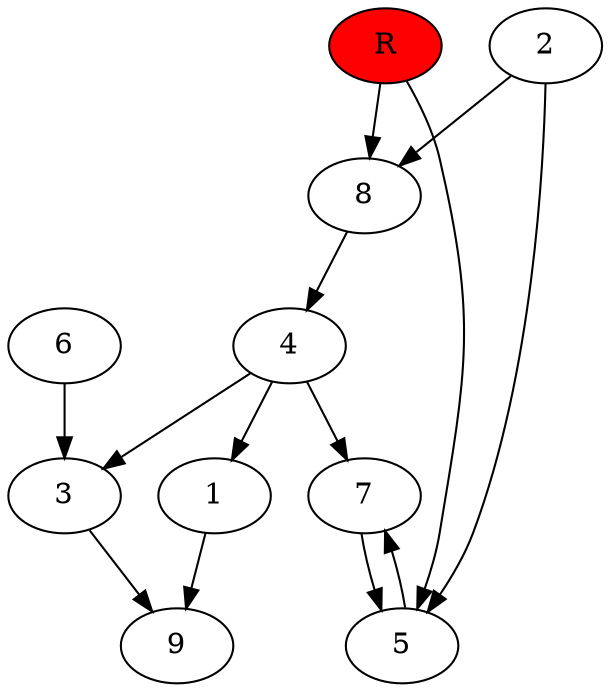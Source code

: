 digraph prb29412 {
	1
	2
	3
	4
	5
	6
	7
	8
	R [fillcolor="#ff0000" style=filled]
	1 -> 9
	2 -> 5
	2 -> 8
	3 -> 9
	4 -> 1
	4 -> 3
	4 -> 7
	5 -> 7
	6 -> 3
	7 -> 5
	8 -> 4
	R -> 5
	R -> 8
}
